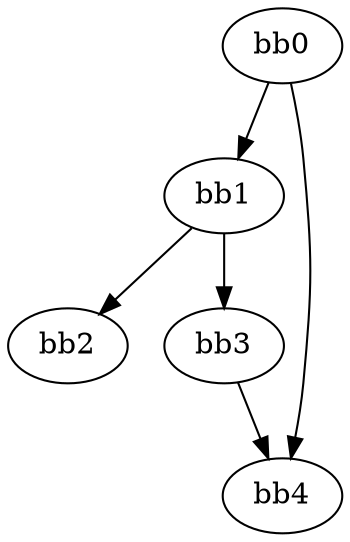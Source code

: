 digraph {
    0 [ label = "bb0\l" ]
    1 [ label = "bb1\l" ]
    2 [ label = "bb2\l" ]
    3 [ label = "bb3\l" ]
    4 [ label = "bb4\l" ]
    0 -> 1 [ ]
    0 -> 4 [ ]
    1 -> 2 [ ]
    1 -> 3 [ ]
    3 -> 4 [ ]
}

